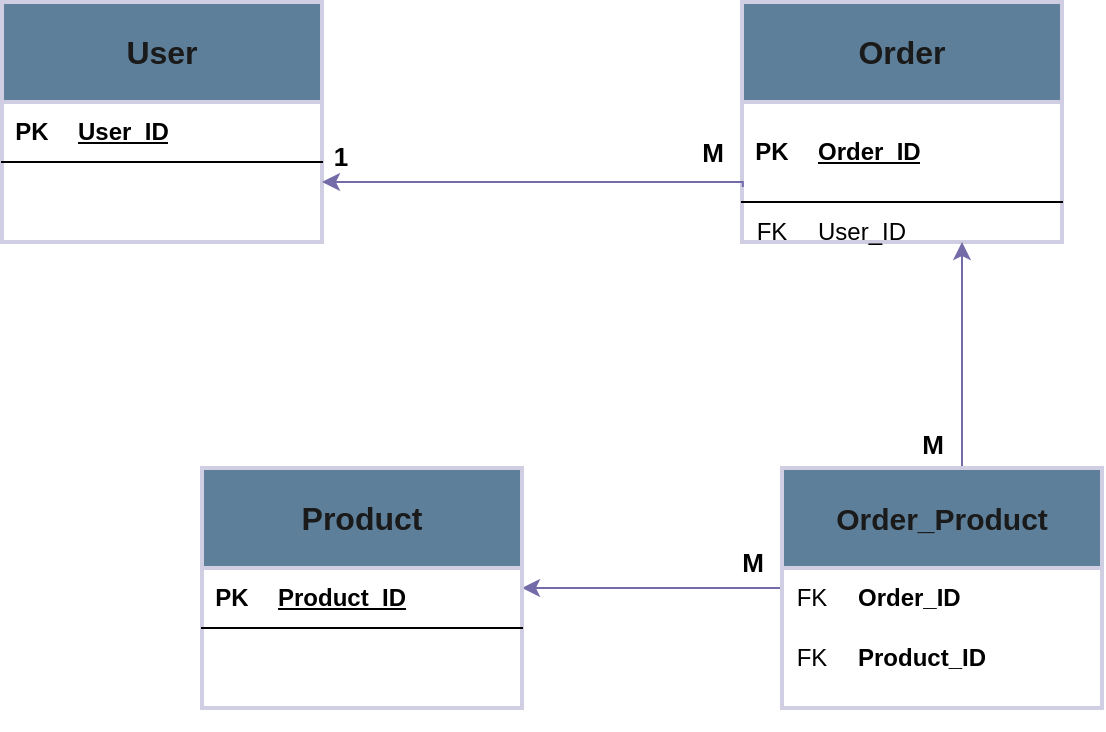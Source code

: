 <mxfile version="26.1.0">
  <diagram name="Page-1" id="cFvLu0Qhm5wmsleD6LDk">
    <mxGraphModel dx="905" dy="515" grid="1" gridSize="10" guides="1" tooltips="1" connect="1" arrows="1" fold="1" page="1" pageScale="1" pageWidth="827" pageHeight="1169" math="0" shadow="0" adaptiveColors="simple">
      <root>
        <mxCell id="0" />
        <mxCell id="1" parent="0" />
        <mxCell id="pTz68NWmejolUlautJaG-1" value="User" style="swimlane;childLayout=stackLayout;horizontal=1;startSize=50;horizontalStack=0;rounded=0;fontSize=16;fontStyle=1;strokeWidth=2;resizeParent=0;resizeLast=1;shadow=0;dashed=0;align=center;arcSize=4;whiteSpace=wrap;html=1;labelBackgroundColor=none;fillColor=#5D7F99;strokeColor=#D0CEE2;fontColor=#1A1A1A;" vertex="1" parent="1">
          <mxGeometry x="80" y="110" width="160" height="120" as="geometry" />
        </mxCell>
        <mxCell id="pTz68NWmejolUlautJaG-33" value="" style="shape=table;startSize=0;container=1;collapsible=1;childLayout=tableLayout;fixedRows=1;rowLines=0;fontStyle=0;align=center;resizeLast=1;strokeColor=none;fillColor=none;collapsible=0;" vertex="1" parent="pTz68NWmejolUlautJaG-1">
          <mxGeometry y="50" width="160" height="30" as="geometry" />
        </mxCell>
        <mxCell id="pTz68NWmejolUlautJaG-34" value="" style="shape=tableRow;horizontal=0;startSize=0;swimlaneHead=0;swimlaneBody=0;fillColor=none;collapsible=0;dropTarget=0;points=[[0,0.5],[1,0.5]];portConstraint=eastwest;top=0;left=0;right=0;bottom=1;" vertex="1" parent="pTz68NWmejolUlautJaG-33">
          <mxGeometry width="160" height="30" as="geometry" />
        </mxCell>
        <mxCell id="pTz68NWmejolUlautJaG-35" value="PK" style="shape=partialRectangle;connectable=0;fillColor=none;top=0;left=0;bottom=0;right=0;fontStyle=1;overflow=hidden;whiteSpace=wrap;html=1;" vertex="1" parent="pTz68NWmejolUlautJaG-34">
          <mxGeometry width="30" height="30" as="geometry">
            <mxRectangle width="30" height="30" as="alternateBounds" />
          </mxGeometry>
        </mxCell>
        <mxCell id="pTz68NWmejolUlautJaG-36" value="User_ID" style="shape=partialRectangle;connectable=0;fillColor=none;top=0;left=0;bottom=0;right=0;align=left;spacingLeft=6;fontStyle=5;overflow=hidden;whiteSpace=wrap;html=1;" vertex="1" parent="pTz68NWmejolUlautJaG-34">
          <mxGeometry x="30" width="130" height="30" as="geometry">
            <mxRectangle width="130" height="30" as="alternateBounds" />
          </mxGeometry>
        </mxCell>
        <mxCell id="pTz68NWmejolUlautJaG-11" value="&lt;div&gt;&lt;br&gt;&lt;/div&gt;" style="text;html=1;align=center;verticalAlign=middle;resizable=0;points=[];autosize=1;strokeColor=none;fillColor=none;labelBackgroundColor=none;fontColor=#1A1A1A;rounded=0;" vertex="1" parent="pTz68NWmejolUlautJaG-1">
          <mxGeometry y="80" width="160" height="40" as="geometry" />
        </mxCell>
        <mxCell id="pTz68NWmejolUlautJaG-3" value="Order" style="swimlane;childLayout=stackLayout;horizontal=1;startSize=50;horizontalStack=0;rounded=0;fontSize=16;fontStyle=1;strokeWidth=2;resizeParent=0;resizeLast=1;shadow=0;dashed=0;align=center;arcSize=4;whiteSpace=wrap;html=1;labelBackgroundColor=none;fillColor=#5D7F99;strokeColor=#D0CEE2;fontColor=#1A1A1A;" vertex="1" parent="1">
          <mxGeometry x="450" y="110" width="160" height="120" as="geometry">
            <mxRectangle x="450" y="110" width="80" height="50" as="alternateBounds" />
          </mxGeometry>
        </mxCell>
        <mxCell id="pTz68NWmejolUlautJaG-49" value="" style="shape=table;startSize=0;container=1;collapsible=1;childLayout=tableLayout;fixedRows=1;rowLines=0;fontStyle=0;align=center;resizeLast=1;strokeColor=none;fillColor=none;collapsible=0;" vertex="1" parent="pTz68NWmejolUlautJaG-3">
          <mxGeometry y="50" width="160" height="80" as="geometry" />
        </mxCell>
        <mxCell id="pTz68NWmejolUlautJaG-50" value="" style="shape=tableRow;horizontal=0;startSize=0;swimlaneHead=0;swimlaneBody=0;fillColor=none;collapsible=0;dropTarget=0;points=[[0,0.5],[1,0.5]];portConstraint=eastwest;top=0;left=0;right=0;bottom=1;" vertex="1" parent="pTz68NWmejolUlautJaG-49">
          <mxGeometry width="160" height="50" as="geometry" />
        </mxCell>
        <mxCell id="pTz68NWmejolUlautJaG-51" value="PK" style="shape=partialRectangle;connectable=0;fillColor=none;top=0;left=0;bottom=0;right=0;fontStyle=1;overflow=hidden;whiteSpace=wrap;html=1;" vertex="1" parent="pTz68NWmejolUlautJaG-50">
          <mxGeometry width="30" height="50" as="geometry">
            <mxRectangle width="30" height="50" as="alternateBounds" />
          </mxGeometry>
        </mxCell>
        <mxCell id="pTz68NWmejolUlautJaG-52" value="Order_ID" style="shape=partialRectangle;connectable=0;fillColor=none;top=0;left=0;bottom=0;right=0;align=left;spacingLeft=6;fontStyle=5;overflow=hidden;whiteSpace=wrap;html=1;" vertex="1" parent="pTz68NWmejolUlautJaG-50">
          <mxGeometry x="30" width="130" height="50" as="geometry">
            <mxRectangle width="130" height="50" as="alternateBounds" />
          </mxGeometry>
        </mxCell>
        <mxCell id="pTz68NWmejolUlautJaG-53" value="" style="shape=tableRow;horizontal=0;startSize=0;swimlaneHead=0;swimlaneBody=0;fillColor=none;collapsible=0;dropTarget=0;points=[[0,0.5],[1,0.5]];portConstraint=eastwest;top=0;left=0;right=0;bottom=0;" vertex="1" parent="pTz68NWmejolUlautJaG-49">
          <mxGeometry y="50" width="160" height="30" as="geometry" />
        </mxCell>
        <mxCell id="pTz68NWmejolUlautJaG-54" value="FK" style="shape=partialRectangle;connectable=0;fillColor=none;top=0;left=0;bottom=0;right=0;fontStyle=0;overflow=hidden;whiteSpace=wrap;html=1;" vertex="1" parent="pTz68NWmejolUlautJaG-53">
          <mxGeometry width="30" height="30" as="geometry">
            <mxRectangle width="30" height="30" as="alternateBounds" />
          </mxGeometry>
        </mxCell>
        <mxCell id="pTz68NWmejolUlautJaG-55" value="User_ID" style="shape=partialRectangle;connectable=0;fillColor=none;top=0;left=0;bottom=0;right=0;align=left;spacingLeft=6;fontStyle=0;overflow=hidden;whiteSpace=wrap;html=1;" vertex="1" parent="pTz68NWmejolUlautJaG-53">
          <mxGeometry x="30" width="130" height="30" as="geometry">
            <mxRectangle width="130" height="30" as="alternateBounds" />
          </mxGeometry>
        </mxCell>
        <mxCell id="pTz68NWmejolUlautJaG-14" value="" style="edgeStyle=orthogonalEdgeStyle;rounded=0;orthogonalLoop=1;jettySize=auto;html=1;labelBackgroundColor=none;strokeColor=#736CA8;fontColor=default;" edge="1" parent="1" source="pTz68NWmejolUlautJaG-12">
          <mxGeometry relative="1" as="geometry">
            <mxPoint x="560" y="230" as="targetPoint" />
            <Array as="points">
              <mxPoint x="560" y="250" />
              <mxPoint x="560" y="250" />
            </Array>
          </mxGeometry>
        </mxCell>
        <mxCell id="pTz68NWmejolUlautJaG-19" value="" style="edgeStyle=orthogonalEdgeStyle;rounded=0;orthogonalLoop=1;jettySize=auto;html=1;labelBackgroundColor=none;strokeColor=#736CA8;fontColor=default;" edge="1" parent="1">
          <mxGeometry relative="1" as="geometry">
            <mxPoint x="470" y="403.048" as="sourcePoint" />
            <mxPoint x="340" y="403" as="targetPoint" />
            <Array as="points">
              <mxPoint x="340" y="403" />
            </Array>
          </mxGeometry>
        </mxCell>
        <mxCell id="pTz68NWmejolUlautJaG-12" value="Order_Product" style="swimlane;childLayout=stackLayout;horizontal=1;startSize=50;horizontalStack=0;rounded=0;fontSize=15;fontStyle=1;strokeWidth=2;resizeParent=0;resizeLast=1;shadow=0;dashed=0;align=center;arcSize=4;whiteSpace=wrap;html=1;labelBackgroundColor=none;fillColor=#5D7F99;strokeColor=#D0CEE2;fontColor=#1A1A1A;" vertex="1" parent="1">
          <mxGeometry x="470" y="343" width="160" height="120" as="geometry" />
        </mxCell>
        <mxCell id="pTz68NWmejolUlautJaG-60" value="" style="shape=table;startSize=0;container=1;collapsible=1;childLayout=tableLayout;fixedRows=1;rowLines=0;fontStyle=1;align=center;resizeLast=1;strokeColor=none;fillColor=none;collapsible=0;" vertex="1" parent="pTz68NWmejolUlautJaG-12">
          <mxGeometry y="50" width="160" height="30" as="geometry" />
        </mxCell>
        <mxCell id="pTz68NWmejolUlautJaG-61" value="" style="shape=tableRow;horizontal=0;startSize=0;swimlaneHead=0;swimlaneBody=0;fillColor=none;collapsible=0;dropTarget=0;points=[[0,0.5],[1,0.5]];portConstraint=eastwest;top=0;left=0;right=0;bottom=0;" vertex="1" parent="pTz68NWmejolUlautJaG-60">
          <mxGeometry width="160" height="30" as="geometry" />
        </mxCell>
        <mxCell id="pTz68NWmejolUlautJaG-62" value="FK" style="shape=partialRectangle;connectable=0;fillColor=none;top=0;left=0;bottom=0;right=0;fontStyle=0;overflow=hidden;whiteSpace=wrap;html=1;" vertex="1" parent="pTz68NWmejolUlautJaG-61">
          <mxGeometry width="30" height="30" as="geometry">
            <mxRectangle width="30" height="30" as="alternateBounds" />
          </mxGeometry>
        </mxCell>
        <mxCell id="pTz68NWmejolUlautJaG-63" value="Order_ID" style="shape=partialRectangle;connectable=0;fillColor=none;top=0;left=0;bottom=0;right=0;align=left;spacingLeft=6;fontStyle=1;overflow=hidden;whiteSpace=wrap;html=1;" vertex="1" parent="pTz68NWmejolUlautJaG-61">
          <mxGeometry x="30" width="130" height="30" as="geometry">
            <mxRectangle width="130" height="30" as="alternateBounds" />
          </mxGeometry>
        </mxCell>
        <mxCell id="pTz68NWmejolUlautJaG-64" value="" style="shape=table;startSize=0;container=1;collapsible=1;childLayout=tableLayout;fixedRows=1;rowLines=0;fontStyle=0;align=center;resizeLast=1;strokeColor=none;fillColor=none;collapsible=0;" vertex="1" parent="pTz68NWmejolUlautJaG-12">
          <mxGeometry y="80" width="160" height="30" as="geometry" />
        </mxCell>
        <mxCell id="pTz68NWmejolUlautJaG-65" value="" style="shape=tableRow;horizontal=0;startSize=0;swimlaneHead=0;swimlaneBody=0;fillColor=none;collapsible=0;dropTarget=0;points=[[0,0.5],[1,0.5]];portConstraint=eastwest;top=0;left=0;right=0;bottom=0;" vertex="1" parent="pTz68NWmejolUlautJaG-64">
          <mxGeometry width="160" height="30" as="geometry" />
        </mxCell>
        <mxCell id="pTz68NWmejolUlautJaG-66" value="FK" style="shape=partialRectangle;connectable=0;fillColor=none;top=0;left=0;bottom=0;right=0;fontStyle=0;overflow=hidden;whiteSpace=wrap;html=1;" vertex="1" parent="pTz68NWmejolUlautJaG-65">
          <mxGeometry width="30" height="30" as="geometry">
            <mxRectangle width="30" height="30" as="alternateBounds" />
          </mxGeometry>
        </mxCell>
        <mxCell id="pTz68NWmejolUlautJaG-67" value="&lt;b&gt;Product_ID&lt;/b&gt;" style="shape=partialRectangle;connectable=0;fillColor=none;top=0;left=0;bottom=0;right=0;align=left;spacingLeft=6;fontStyle=0;overflow=hidden;whiteSpace=wrap;html=1;" vertex="1" parent="pTz68NWmejolUlautJaG-65">
          <mxGeometry x="30" width="130" height="30" as="geometry">
            <mxRectangle width="130" height="30" as="alternateBounds" />
          </mxGeometry>
        </mxCell>
        <mxCell id="pTz68NWmejolUlautJaG-16" value="&lt;div&gt;&lt;br&gt;&lt;/div&gt;" style="align=left;strokeColor=none;fillColor=none;spacingLeft=4;spacingRight=4;fontSize=12;verticalAlign=top;resizable=0;rotatable=0;part=1;html=1;whiteSpace=wrap;labelBackgroundColor=none;fontColor=#1A1A1A;rounded=0;" vertex="1" parent="pTz68NWmejolUlautJaG-12">
          <mxGeometry y="110" width="160" height="10" as="geometry" />
        </mxCell>
        <mxCell id="pTz68NWmejolUlautJaG-20" value="Product" style="swimlane;childLayout=stackLayout;horizontal=1;startSize=50;horizontalStack=0;rounded=0;fontSize=16;fontStyle=1;strokeWidth=2;resizeParent=0;resizeLast=1;shadow=0;dashed=0;align=center;arcSize=4;whiteSpace=wrap;html=1;labelBackgroundColor=none;fillColor=#5D7F99;strokeColor=#D0CEE2;fontColor=#1A1A1A;" vertex="1" parent="1">
          <mxGeometry x="180" y="343" width="160" height="120" as="geometry" />
        </mxCell>
        <mxCell id="pTz68NWmejolUlautJaG-56" value="" style="shape=table;startSize=0;container=1;collapsible=1;childLayout=tableLayout;fixedRows=1;rowLines=0;fontStyle=0;align=center;resizeLast=1;strokeColor=none;fillColor=none;collapsible=0;" vertex="1" parent="pTz68NWmejolUlautJaG-20">
          <mxGeometry y="50" width="160" height="30" as="geometry" />
        </mxCell>
        <mxCell id="pTz68NWmejolUlautJaG-57" value="" style="shape=tableRow;horizontal=0;startSize=0;swimlaneHead=0;swimlaneBody=0;fillColor=none;collapsible=0;dropTarget=0;points=[[0,0.5],[1,0.5]];portConstraint=eastwest;top=0;left=0;right=0;bottom=1;" vertex="1" parent="pTz68NWmejolUlautJaG-56">
          <mxGeometry width="160" height="30" as="geometry" />
        </mxCell>
        <mxCell id="pTz68NWmejolUlautJaG-58" value="PK" style="shape=partialRectangle;connectable=0;fillColor=none;top=0;left=0;bottom=0;right=0;fontStyle=1;overflow=hidden;whiteSpace=wrap;html=1;" vertex="1" parent="pTz68NWmejolUlautJaG-57">
          <mxGeometry width="30" height="30" as="geometry">
            <mxRectangle width="30" height="30" as="alternateBounds" />
          </mxGeometry>
        </mxCell>
        <mxCell id="pTz68NWmejolUlautJaG-59" value="Product_ID" style="shape=partialRectangle;connectable=0;fillColor=none;top=0;left=0;bottom=0;right=0;align=left;spacingLeft=6;fontStyle=5;overflow=hidden;whiteSpace=wrap;html=1;" vertex="1" parent="pTz68NWmejolUlautJaG-57">
          <mxGeometry x="30" width="130" height="30" as="geometry">
            <mxRectangle width="130" height="30" as="alternateBounds" />
          </mxGeometry>
        </mxCell>
        <mxCell id="pTz68NWmejolUlautJaG-21" value="&lt;div&gt;&lt;br&gt;&lt;/div&gt;" style="align=left;strokeColor=none;fillColor=none;spacingLeft=4;spacingRight=4;fontSize=12;verticalAlign=top;resizable=0;rotatable=0;part=1;html=1;whiteSpace=wrap;labelBackgroundColor=none;fontColor=#1A1A1A;rounded=0;" vertex="1" parent="pTz68NWmejolUlautJaG-20">
          <mxGeometry y="80" width="160" height="40" as="geometry" />
        </mxCell>
        <mxCell id="pTz68NWmejolUlautJaG-25" value="&lt;b&gt;&lt;font style=&quot;font-size: 13px;&quot;&gt;M&lt;/font&gt;&lt;/b&gt;" style="text;html=1;align=center;verticalAlign=middle;resizable=0;points=[];autosize=1;strokeColor=none;fillColor=none;" vertex="1" parent="1">
          <mxGeometry x="530" y="316" width="30" height="30" as="geometry" />
        </mxCell>
        <mxCell id="pTz68NWmejolUlautJaG-26" value="&lt;b&gt;&lt;font style=&quot;font-size: 13px;&quot;&gt;M&lt;/font&gt;&lt;/b&gt;" style="text;html=1;align=center;verticalAlign=middle;resizable=0;points=[];autosize=1;strokeColor=none;fillColor=none;" vertex="1" parent="1">
          <mxGeometry x="440" y="375" width="30" height="30" as="geometry" />
        </mxCell>
        <mxCell id="pTz68NWmejolUlautJaG-29" value="&lt;span style=&quot;font-size: 13px;&quot;&gt;&lt;b&gt;1&lt;/b&gt;&lt;/span&gt;" style="text;html=1;align=center;verticalAlign=middle;resizable=0;points=[];autosize=1;strokeColor=none;fillColor=none;" vertex="1" parent="1">
          <mxGeometry x="234" y="172" width="30" height="30" as="geometry" />
        </mxCell>
        <mxCell id="pTz68NWmejolUlautJaG-30" value="&lt;b&gt;&lt;font style=&quot;font-size: 13px;&quot;&gt;M&lt;/font&gt;&lt;/b&gt;" style="text;html=1;align=center;verticalAlign=middle;resizable=0;points=[];autosize=1;strokeColor=none;fillColor=none;" vertex="1" parent="1">
          <mxGeometry x="420" y="170" width="30" height="30" as="geometry" />
        </mxCell>
        <mxCell id="pTz68NWmejolUlautJaG-32" value="" style="edgeStyle=orthogonalEdgeStyle;rounded=0;orthogonalLoop=1;jettySize=auto;html=1;labelBackgroundColor=none;strokeColor=#736CA8;fontColor=default;exitX=1.014;exitY=1.084;exitDx=0;exitDy=0;exitPerimeter=0;" edge="1" parent="1" source="pTz68NWmejolUlautJaG-30">
          <mxGeometry relative="1" as="geometry">
            <mxPoint x="370" y="200.048" as="sourcePoint" />
            <mxPoint x="240" y="200" as="targetPoint" />
            <Array as="points">
              <mxPoint x="450" y="200" />
            </Array>
          </mxGeometry>
        </mxCell>
      </root>
    </mxGraphModel>
  </diagram>
</mxfile>
